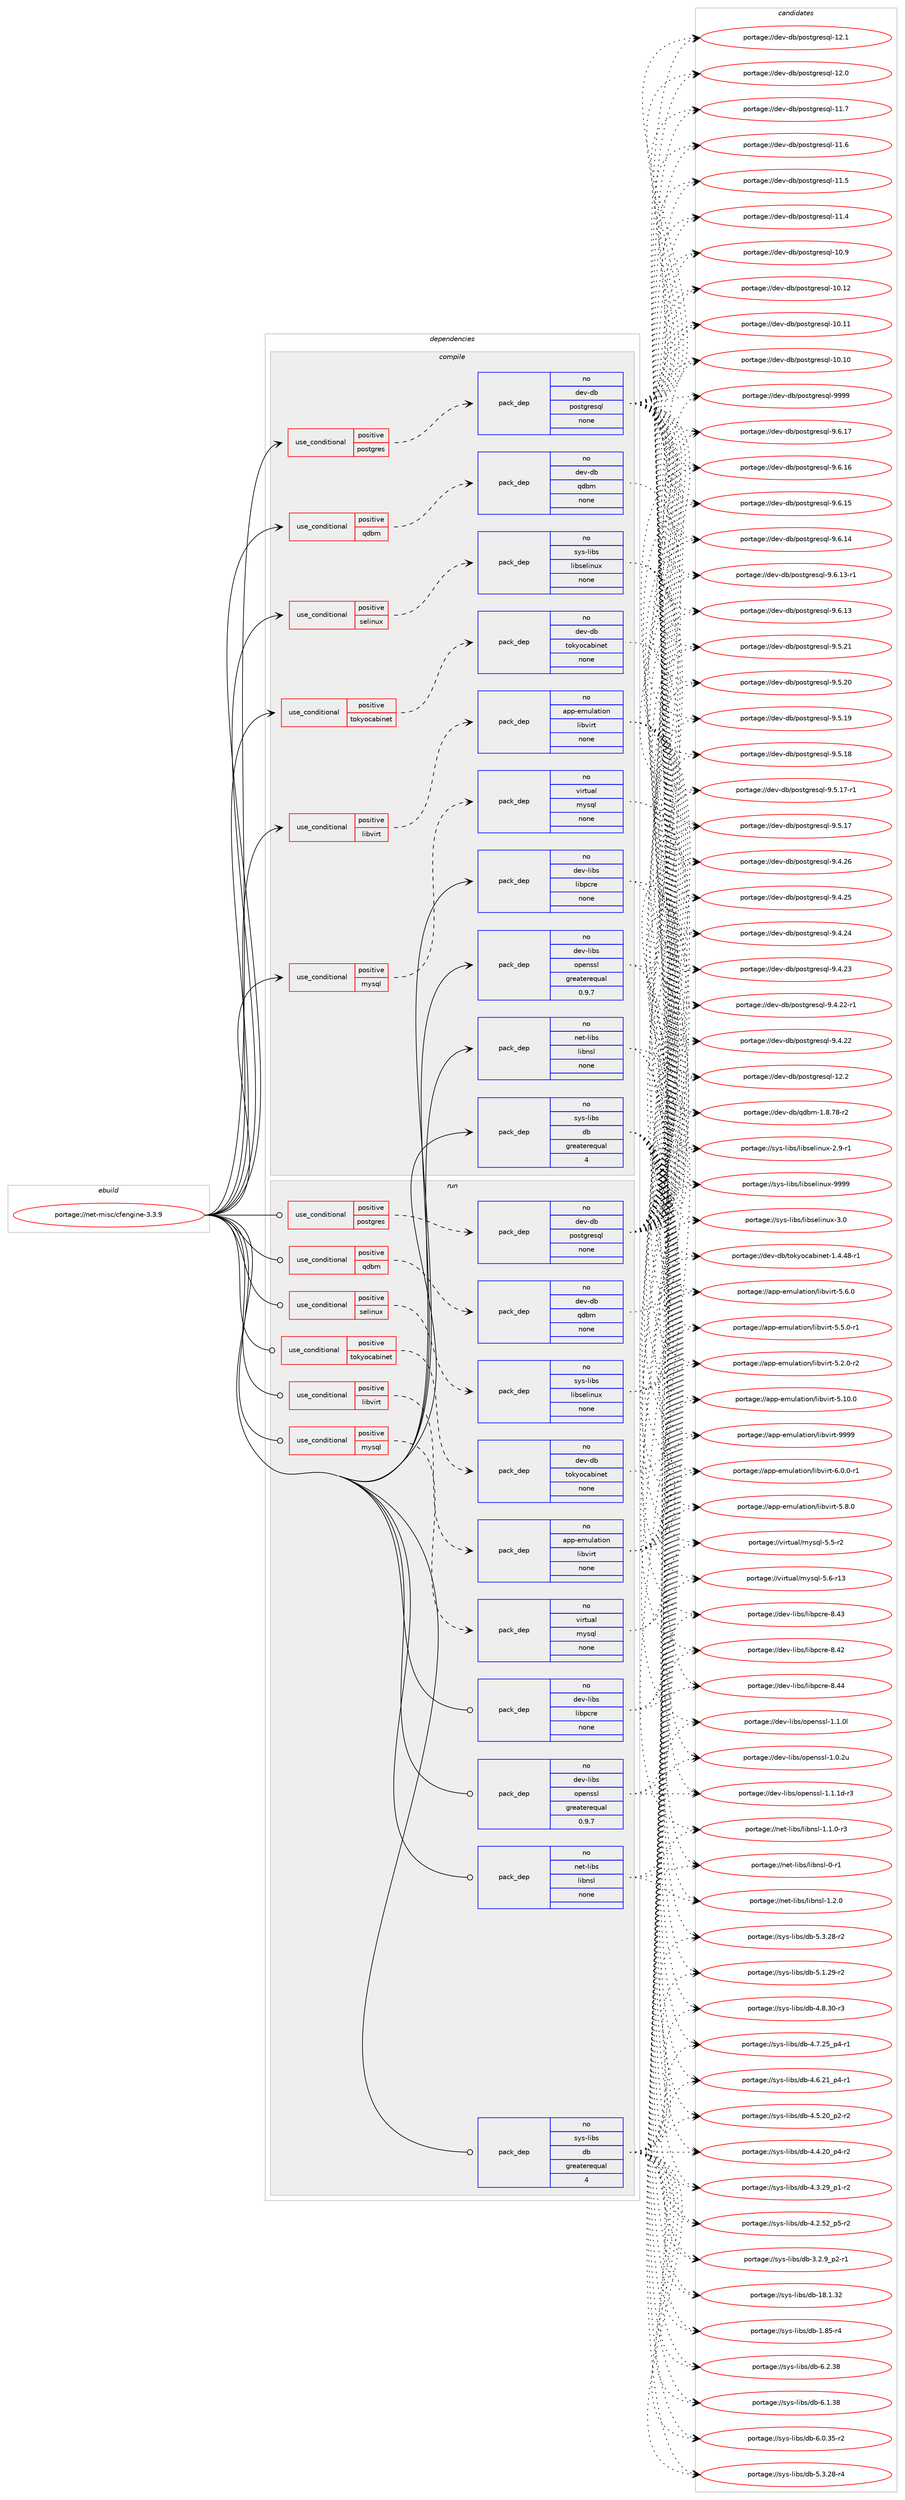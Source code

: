 digraph prolog {

# *************
# Graph options
# *************

newrank=true;
concentrate=true;
compound=true;
graph [rankdir=LR,fontname=Helvetica,fontsize=10,ranksep=1.5];#, ranksep=2.5, nodesep=0.2];
edge  [arrowhead=vee];
node  [fontname=Helvetica,fontsize=10];

# **********
# The ebuild
# **********

subgraph cluster_leftcol {
color=gray;
rank=same;
label=<<i>ebuild</i>>;
id [label="portage://net-misc/cfengine-3.3.9", color=red, width=4, href="../net-misc/cfengine-3.3.9.svg"];
}

# ****************
# The dependencies
# ****************

subgraph cluster_midcol {
color=gray;
label=<<i>dependencies</i>>;
subgraph cluster_compile {
fillcolor="#eeeeee";
style=filled;
label=<<i>compile</i>>;
subgraph cond15444 {
dependency75456 [label=<<TABLE BORDER="0" CELLBORDER="1" CELLSPACING="0" CELLPADDING="4"><TR><TD ROWSPAN="3" CELLPADDING="10">use_conditional</TD></TR><TR><TD>positive</TD></TR><TR><TD>libvirt</TD></TR></TABLE>>, shape=none, color=red];
subgraph pack58568 {
dependency75457 [label=<<TABLE BORDER="0" CELLBORDER="1" CELLSPACING="0" CELLPADDING="4" WIDTH="220"><TR><TD ROWSPAN="6" CELLPADDING="30">pack_dep</TD></TR><TR><TD WIDTH="110">no</TD></TR><TR><TD>app-emulation</TD></TR><TR><TD>libvirt</TD></TR><TR><TD>none</TD></TR><TR><TD></TD></TR></TABLE>>, shape=none, color=blue];
}
dependency75456:e -> dependency75457:w [weight=20,style="dashed",arrowhead="vee"];
}
id:e -> dependency75456:w [weight=20,style="solid",arrowhead="vee"];
subgraph cond15445 {
dependency75458 [label=<<TABLE BORDER="0" CELLBORDER="1" CELLSPACING="0" CELLPADDING="4"><TR><TD ROWSPAN="3" CELLPADDING="10">use_conditional</TD></TR><TR><TD>positive</TD></TR><TR><TD>mysql</TD></TR></TABLE>>, shape=none, color=red];
subgraph pack58569 {
dependency75459 [label=<<TABLE BORDER="0" CELLBORDER="1" CELLSPACING="0" CELLPADDING="4" WIDTH="220"><TR><TD ROWSPAN="6" CELLPADDING="30">pack_dep</TD></TR><TR><TD WIDTH="110">no</TD></TR><TR><TD>virtual</TD></TR><TR><TD>mysql</TD></TR><TR><TD>none</TD></TR><TR><TD></TD></TR></TABLE>>, shape=none, color=blue];
}
dependency75458:e -> dependency75459:w [weight=20,style="dashed",arrowhead="vee"];
}
id:e -> dependency75458:w [weight=20,style="solid",arrowhead="vee"];
subgraph cond15446 {
dependency75460 [label=<<TABLE BORDER="0" CELLBORDER="1" CELLSPACING="0" CELLPADDING="4"><TR><TD ROWSPAN="3" CELLPADDING="10">use_conditional</TD></TR><TR><TD>positive</TD></TR><TR><TD>postgres</TD></TR></TABLE>>, shape=none, color=red];
subgraph pack58570 {
dependency75461 [label=<<TABLE BORDER="0" CELLBORDER="1" CELLSPACING="0" CELLPADDING="4" WIDTH="220"><TR><TD ROWSPAN="6" CELLPADDING="30">pack_dep</TD></TR><TR><TD WIDTH="110">no</TD></TR><TR><TD>dev-db</TD></TR><TR><TD>postgresql</TD></TR><TR><TD>none</TD></TR><TR><TD></TD></TR></TABLE>>, shape=none, color=blue];
}
dependency75460:e -> dependency75461:w [weight=20,style="dashed",arrowhead="vee"];
}
id:e -> dependency75460:w [weight=20,style="solid",arrowhead="vee"];
subgraph cond15447 {
dependency75462 [label=<<TABLE BORDER="0" CELLBORDER="1" CELLSPACING="0" CELLPADDING="4"><TR><TD ROWSPAN="3" CELLPADDING="10">use_conditional</TD></TR><TR><TD>positive</TD></TR><TR><TD>qdbm</TD></TR></TABLE>>, shape=none, color=red];
subgraph pack58571 {
dependency75463 [label=<<TABLE BORDER="0" CELLBORDER="1" CELLSPACING="0" CELLPADDING="4" WIDTH="220"><TR><TD ROWSPAN="6" CELLPADDING="30">pack_dep</TD></TR><TR><TD WIDTH="110">no</TD></TR><TR><TD>dev-db</TD></TR><TR><TD>qdbm</TD></TR><TR><TD>none</TD></TR><TR><TD></TD></TR></TABLE>>, shape=none, color=blue];
}
dependency75462:e -> dependency75463:w [weight=20,style="dashed",arrowhead="vee"];
}
id:e -> dependency75462:w [weight=20,style="solid",arrowhead="vee"];
subgraph cond15448 {
dependency75464 [label=<<TABLE BORDER="0" CELLBORDER="1" CELLSPACING="0" CELLPADDING="4"><TR><TD ROWSPAN="3" CELLPADDING="10">use_conditional</TD></TR><TR><TD>positive</TD></TR><TR><TD>selinux</TD></TR></TABLE>>, shape=none, color=red];
subgraph pack58572 {
dependency75465 [label=<<TABLE BORDER="0" CELLBORDER="1" CELLSPACING="0" CELLPADDING="4" WIDTH="220"><TR><TD ROWSPAN="6" CELLPADDING="30">pack_dep</TD></TR><TR><TD WIDTH="110">no</TD></TR><TR><TD>sys-libs</TD></TR><TR><TD>libselinux</TD></TR><TR><TD>none</TD></TR><TR><TD></TD></TR></TABLE>>, shape=none, color=blue];
}
dependency75464:e -> dependency75465:w [weight=20,style="dashed",arrowhead="vee"];
}
id:e -> dependency75464:w [weight=20,style="solid",arrowhead="vee"];
subgraph cond15449 {
dependency75466 [label=<<TABLE BORDER="0" CELLBORDER="1" CELLSPACING="0" CELLPADDING="4"><TR><TD ROWSPAN="3" CELLPADDING="10">use_conditional</TD></TR><TR><TD>positive</TD></TR><TR><TD>tokyocabinet</TD></TR></TABLE>>, shape=none, color=red];
subgraph pack58573 {
dependency75467 [label=<<TABLE BORDER="0" CELLBORDER="1" CELLSPACING="0" CELLPADDING="4" WIDTH="220"><TR><TD ROWSPAN="6" CELLPADDING="30">pack_dep</TD></TR><TR><TD WIDTH="110">no</TD></TR><TR><TD>dev-db</TD></TR><TR><TD>tokyocabinet</TD></TR><TR><TD>none</TD></TR><TR><TD></TD></TR></TABLE>>, shape=none, color=blue];
}
dependency75466:e -> dependency75467:w [weight=20,style="dashed",arrowhead="vee"];
}
id:e -> dependency75466:w [weight=20,style="solid",arrowhead="vee"];
subgraph pack58574 {
dependency75468 [label=<<TABLE BORDER="0" CELLBORDER="1" CELLSPACING="0" CELLPADDING="4" WIDTH="220"><TR><TD ROWSPAN="6" CELLPADDING="30">pack_dep</TD></TR><TR><TD WIDTH="110">no</TD></TR><TR><TD>dev-libs</TD></TR><TR><TD>libpcre</TD></TR><TR><TD>none</TD></TR><TR><TD></TD></TR></TABLE>>, shape=none, color=blue];
}
id:e -> dependency75468:w [weight=20,style="solid",arrowhead="vee"];
subgraph pack58575 {
dependency75469 [label=<<TABLE BORDER="0" CELLBORDER="1" CELLSPACING="0" CELLPADDING="4" WIDTH="220"><TR><TD ROWSPAN="6" CELLPADDING="30">pack_dep</TD></TR><TR><TD WIDTH="110">no</TD></TR><TR><TD>dev-libs</TD></TR><TR><TD>openssl</TD></TR><TR><TD>greaterequal</TD></TR><TR><TD>0.9.7</TD></TR></TABLE>>, shape=none, color=blue];
}
id:e -> dependency75469:w [weight=20,style="solid",arrowhead="vee"];
subgraph pack58576 {
dependency75470 [label=<<TABLE BORDER="0" CELLBORDER="1" CELLSPACING="0" CELLPADDING="4" WIDTH="220"><TR><TD ROWSPAN="6" CELLPADDING="30">pack_dep</TD></TR><TR><TD WIDTH="110">no</TD></TR><TR><TD>net-libs</TD></TR><TR><TD>libnsl</TD></TR><TR><TD>none</TD></TR><TR><TD></TD></TR></TABLE>>, shape=none, color=blue];
}
id:e -> dependency75470:w [weight=20,style="solid",arrowhead="vee"];
subgraph pack58577 {
dependency75471 [label=<<TABLE BORDER="0" CELLBORDER="1" CELLSPACING="0" CELLPADDING="4" WIDTH="220"><TR><TD ROWSPAN="6" CELLPADDING="30">pack_dep</TD></TR><TR><TD WIDTH="110">no</TD></TR><TR><TD>sys-libs</TD></TR><TR><TD>db</TD></TR><TR><TD>greaterequal</TD></TR><TR><TD>4</TD></TR></TABLE>>, shape=none, color=blue];
}
id:e -> dependency75471:w [weight=20,style="solid",arrowhead="vee"];
}
subgraph cluster_compileandrun {
fillcolor="#eeeeee";
style=filled;
label=<<i>compile and run</i>>;
}
subgraph cluster_run {
fillcolor="#eeeeee";
style=filled;
label=<<i>run</i>>;
subgraph cond15450 {
dependency75472 [label=<<TABLE BORDER="0" CELLBORDER="1" CELLSPACING="0" CELLPADDING="4"><TR><TD ROWSPAN="3" CELLPADDING="10">use_conditional</TD></TR><TR><TD>positive</TD></TR><TR><TD>libvirt</TD></TR></TABLE>>, shape=none, color=red];
subgraph pack58578 {
dependency75473 [label=<<TABLE BORDER="0" CELLBORDER="1" CELLSPACING="0" CELLPADDING="4" WIDTH="220"><TR><TD ROWSPAN="6" CELLPADDING="30">pack_dep</TD></TR><TR><TD WIDTH="110">no</TD></TR><TR><TD>app-emulation</TD></TR><TR><TD>libvirt</TD></TR><TR><TD>none</TD></TR><TR><TD></TD></TR></TABLE>>, shape=none, color=blue];
}
dependency75472:e -> dependency75473:w [weight=20,style="dashed",arrowhead="vee"];
}
id:e -> dependency75472:w [weight=20,style="solid",arrowhead="odot"];
subgraph cond15451 {
dependency75474 [label=<<TABLE BORDER="0" CELLBORDER="1" CELLSPACING="0" CELLPADDING="4"><TR><TD ROWSPAN="3" CELLPADDING="10">use_conditional</TD></TR><TR><TD>positive</TD></TR><TR><TD>mysql</TD></TR></TABLE>>, shape=none, color=red];
subgraph pack58579 {
dependency75475 [label=<<TABLE BORDER="0" CELLBORDER="1" CELLSPACING="0" CELLPADDING="4" WIDTH="220"><TR><TD ROWSPAN="6" CELLPADDING="30">pack_dep</TD></TR><TR><TD WIDTH="110">no</TD></TR><TR><TD>virtual</TD></TR><TR><TD>mysql</TD></TR><TR><TD>none</TD></TR><TR><TD></TD></TR></TABLE>>, shape=none, color=blue];
}
dependency75474:e -> dependency75475:w [weight=20,style="dashed",arrowhead="vee"];
}
id:e -> dependency75474:w [weight=20,style="solid",arrowhead="odot"];
subgraph cond15452 {
dependency75476 [label=<<TABLE BORDER="0" CELLBORDER="1" CELLSPACING="0" CELLPADDING="4"><TR><TD ROWSPAN="3" CELLPADDING="10">use_conditional</TD></TR><TR><TD>positive</TD></TR><TR><TD>postgres</TD></TR></TABLE>>, shape=none, color=red];
subgraph pack58580 {
dependency75477 [label=<<TABLE BORDER="0" CELLBORDER="1" CELLSPACING="0" CELLPADDING="4" WIDTH="220"><TR><TD ROWSPAN="6" CELLPADDING="30">pack_dep</TD></TR><TR><TD WIDTH="110">no</TD></TR><TR><TD>dev-db</TD></TR><TR><TD>postgresql</TD></TR><TR><TD>none</TD></TR><TR><TD></TD></TR></TABLE>>, shape=none, color=blue];
}
dependency75476:e -> dependency75477:w [weight=20,style="dashed",arrowhead="vee"];
}
id:e -> dependency75476:w [weight=20,style="solid",arrowhead="odot"];
subgraph cond15453 {
dependency75478 [label=<<TABLE BORDER="0" CELLBORDER="1" CELLSPACING="0" CELLPADDING="4"><TR><TD ROWSPAN="3" CELLPADDING="10">use_conditional</TD></TR><TR><TD>positive</TD></TR><TR><TD>qdbm</TD></TR></TABLE>>, shape=none, color=red];
subgraph pack58581 {
dependency75479 [label=<<TABLE BORDER="0" CELLBORDER="1" CELLSPACING="0" CELLPADDING="4" WIDTH="220"><TR><TD ROWSPAN="6" CELLPADDING="30">pack_dep</TD></TR><TR><TD WIDTH="110">no</TD></TR><TR><TD>dev-db</TD></TR><TR><TD>qdbm</TD></TR><TR><TD>none</TD></TR><TR><TD></TD></TR></TABLE>>, shape=none, color=blue];
}
dependency75478:e -> dependency75479:w [weight=20,style="dashed",arrowhead="vee"];
}
id:e -> dependency75478:w [weight=20,style="solid",arrowhead="odot"];
subgraph cond15454 {
dependency75480 [label=<<TABLE BORDER="0" CELLBORDER="1" CELLSPACING="0" CELLPADDING="4"><TR><TD ROWSPAN="3" CELLPADDING="10">use_conditional</TD></TR><TR><TD>positive</TD></TR><TR><TD>selinux</TD></TR></TABLE>>, shape=none, color=red];
subgraph pack58582 {
dependency75481 [label=<<TABLE BORDER="0" CELLBORDER="1" CELLSPACING="0" CELLPADDING="4" WIDTH="220"><TR><TD ROWSPAN="6" CELLPADDING="30">pack_dep</TD></TR><TR><TD WIDTH="110">no</TD></TR><TR><TD>sys-libs</TD></TR><TR><TD>libselinux</TD></TR><TR><TD>none</TD></TR><TR><TD></TD></TR></TABLE>>, shape=none, color=blue];
}
dependency75480:e -> dependency75481:w [weight=20,style="dashed",arrowhead="vee"];
}
id:e -> dependency75480:w [weight=20,style="solid",arrowhead="odot"];
subgraph cond15455 {
dependency75482 [label=<<TABLE BORDER="0" CELLBORDER="1" CELLSPACING="0" CELLPADDING="4"><TR><TD ROWSPAN="3" CELLPADDING="10">use_conditional</TD></TR><TR><TD>positive</TD></TR><TR><TD>tokyocabinet</TD></TR></TABLE>>, shape=none, color=red];
subgraph pack58583 {
dependency75483 [label=<<TABLE BORDER="0" CELLBORDER="1" CELLSPACING="0" CELLPADDING="4" WIDTH="220"><TR><TD ROWSPAN="6" CELLPADDING="30">pack_dep</TD></TR><TR><TD WIDTH="110">no</TD></TR><TR><TD>dev-db</TD></TR><TR><TD>tokyocabinet</TD></TR><TR><TD>none</TD></TR><TR><TD></TD></TR></TABLE>>, shape=none, color=blue];
}
dependency75482:e -> dependency75483:w [weight=20,style="dashed",arrowhead="vee"];
}
id:e -> dependency75482:w [weight=20,style="solid",arrowhead="odot"];
subgraph pack58584 {
dependency75484 [label=<<TABLE BORDER="0" CELLBORDER="1" CELLSPACING="0" CELLPADDING="4" WIDTH="220"><TR><TD ROWSPAN="6" CELLPADDING="30">pack_dep</TD></TR><TR><TD WIDTH="110">no</TD></TR><TR><TD>dev-libs</TD></TR><TR><TD>libpcre</TD></TR><TR><TD>none</TD></TR><TR><TD></TD></TR></TABLE>>, shape=none, color=blue];
}
id:e -> dependency75484:w [weight=20,style="solid",arrowhead="odot"];
subgraph pack58585 {
dependency75485 [label=<<TABLE BORDER="0" CELLBORDER="1" CELLSPACING="0" CELLPADDING="4" WIDTH="220"><TR><TD ROWSPAN="6" CELLPADDING="30">pack_dep</TD></TR><TR><TD WIDTH="110">no</TD></TR><TR><TD>dev-libs</TD></TR><TR><TD>openssl</TD></TR><TR><TD>greaterequal</TD></TR><TR><TD>0.9.7</TD></TR></TABLE>>, shape=none, color=blue];
}
id:e -> dependency75485:w [weight=20,style="solid",arrowhead="odot"];
subgraph pack58586 {
dependency75486 [label=<<TABLE BORDER="0" CELLBORDER="1" CELLSPACING="0" CELLPADDING="4" WIDTH="220"><TR><TD ROWSPAN="6" CELLPADDING="30">pack_dep</TD></TR><TR><TD WIDTH="110">no</TD></TR><TR><TD>net-libs</TD></TR><TR><TD>libnsl</TD></TR><TR><TD>none</TD></TR><TR><TD></TD></TR></TABLE>>, shape=none, color=blue];
}
id:e -> dependency75486:w [weight=20,style="solid",arrowhead="odot"];
subgraph pack58587 {
dependency75487 [label=<<TABLE BORDER="0" CELLBORDER="1" CELLSPACING="0" CELLPADDING="4" WIDTH="220"><TR><TD ROWSPAN="6" CELLPADDING="30">pack_dep</TD></TR><TR><TD WIDTH="110">no</TD></TR><TR><TD>sys-libs</TD></TR><TR><TD>db</TD></TR><TR><TD>greaterequal</TD></TR><TR><TD>4</TD></TR></TABLE>>, shape=none, color=blue];
}
id:e -> dependency75487:w [weight=20,style="solid",arrowhead="odot"];
}
}

# **************
# The candidates
# **************

subgraph cluster_choices {
rank=same;
color=gray;
label=<<i>candidates</i>>;

subgraph choice58568 {
color=black;
nodesep=1;
choice97112112451011091171089711610511111047108105981181051141164557575757 [label="portage://app-emulation/libvirt-9999", color=red, width=4,href="../app-emulation/libvirt-9999.svg"];
choice97112112451011091171089711610511111047108105981181051141164554464846484511449 [label="portage://app-emulation/libvirt-6.0.0-r1", color=red, width=4,href="../app-emulation/libvirt-6.0.0-r1.svg"];
choice9711211245101109117108971161051111104710810598118105114116455346564648 [label="portage://app-emulation/libvirt-5.8.0", color=red, width=4,href="../app-emulation/libvirt-5.8.0.svg"];
choice9711211245101109117108971161051111104710810598118105114116455346544648 [label="portage://app-emulation/libvirt-5.6.0", color=red, width=4,href="../app-emulation/libvirt-5.6.0.svg"];
choice97112112451011091171089711610511111047108105981181051141164553465346484511449 [label="portage://app-emulation/libvirt-5.5.0-r1", color=red, width=4,href="../app-emulation/libvirt-5.5.0-r1.svg"];
choice97112112451011091171089711610511111047108105981181051141164553465046484511450 [label="portage://app-emulation/libvirt-5.2.0-r2", color=red, width=4,href="../app-emulation/libvirt-5.2.0-r2.svg"];
choice971121124510110911710897116105111110471081059811810511411645534649484648 [label="portage://app-emulation/libvirt-5.10.0", color=red, width=4,href="../app-emulation/libvirt-5.10.0.svg"];
dependency75457:e -> choice97112112451011091171089711610511111047108105981181051141164557575757:w [style=dotted,weight="100"];
dependency75457:e -> choice97112112451011091171089711610511111047108105981181051141164554464846484511449:w [style=dotted,weight="100"];
dependency75457:e -> choice9711211245101109117108971161051111104710810598118105114116455346564648:w [style=dotted,weight="100"];
dependency75457:e -> choice9711211245101109117108971161051111104710810598118105114116455346544648:w [style=dotted,weight="100"];
dependency75457:e -> choice97112112451011091171089711610511111047108105981181051141164553465346484511449:w [style=dotted,weight="100"];
dependency75457:e -> choice97112112451011091171089711610511111047108105981181051141164553465046484511450:w [style=dotted,weight="100"];
dependency75457:e -> choice971121124510110911710897116105111110471081059811810511411645534649484648:w [style=dotted,weight="100"];
}
subgraph choice58569 {
color=black;
nodesep=1;
choice118105114116117971084710912111511310845534654451144951 [label="portage://virtual/mysql-5.6-r13", color=red, width=4,href="../virtual/mysql-5.6-r13.svg"];
choice1181051141161179710847109121115113108455346534511450 [label="portage://virtual/mysql-5.5-r2", color=red, width=4,href="../virtual/mysql-5.5-r2.svg"];
dependency75459:e -> choice118105114116117971084710912111511310845534654451144951:w [style=dotted,weight="100"];
dependency75459:e -> choice1181051141161179710847109121115113108455346534511450:w [style=dotted,weight="100"];
}
subgraph choice58570 {
color=black;
nodesep=1;
choice1001011184510098471121111151161031141011151131084557575757 [label="portage://dev-db/postgresql-9999", color=red, width=4,href="../dev-db/postgresql-9999.svg"];
choice10010111845100984711211111511610311410111511310845574654464955 [label="portage://dev-db/postgresql-9.6.17", color=red, width=4,href="../dev-db/postgresql-9.6.17.svg"];
choice10010111845100984711211111511610311410111511310845574654464954 [label="portage://dev-db/postgresql-9.6.16", color=red, width=4,href="../dev-db/postgresql-9.6.16.svg"];
choice10010111845100984711211111511610311410111511310845574654464953 [label="portage://dev-db/postgresql-9.6.15", color=red, width=4,href="../dev-db/postgresql-9.6.15.svg"];
choice10010111845100984711211111511610311410111511310845574654464952 [label="portage://dev-db/postgresql-9.6.14", color=red, width=4,href="../dev-db/postgresql-9.6.14.svg"];
choice100101118451009847112111115116103114101115113108455746544649514511449 [label="portage://dev-db/postgresql-9.6.13-r1", color=red, width=4,href="../dev-db/postgresql-9.6.13-r1.svg"];
choice10010111845100984711211111511610311410111511310845574654464951 [label="portage://dev-db/postgresql-9.6.13", color=red, width=4,href="../dev-db/postgresql-9.6.13.svg"];
choice10010111845100984711211111511610311410111511310845574653465049 [label="portage://dev-db/postgresql-9.5.21", color=red, width=4,href="../dev-db/postgresql-9.5.21.svg"];
choice10010111845100984711211111511610311410111511310845574653465048 [label="portage://dev-db/postgresql-9.5.20", color=red, width=4,href="../dev-db/postgresql-9.5.20.svg"];
choice10010111845100984711211111511610311410111511310845574653464957 [label="portage://dev-db/postgresql-9.5.19", color=red, width=4,href="../dev-db/postgresql-9.5.19.svg"];
choice10010111845100984711211111511610311410111511310845574653464956 [label="portage://dev-db/postgresql-9.5.18", color=red, width=4,href="../dev-db/postgresql-9.5.18.svg"];
choice100101118451009847112111115116103114101115113108455746534649554511449 [label="portage://dev-db/postgresql-9.5.17-r1", color=red, width=4,href="../dev-db/postgresql-9.5.17-r1.svg"];
choice10010111845100984711211111511610311410111511310845574653464955 [label="portage://dev-db/postgresql-9.5.17", color=red, width=4,href="../dev-db/postgresql-9.5.17.svg"];
choice10010111845100984711211111511610311410111511310845574652465054 [label="portage://dev-db/postgresql-9.4.26", color=red, width=4,href="../dev-db/postgresql-9.4.26.svg"];
choice10010111845100984711211111511610311410111511310845574652465053 [label="portage://dev-db/postgresql-9.4.25", color=red, width=4,href="../dev-db/postgresql-9.4.25.svg"];
choice10010111845100984711211111511610311410111511310845574652465052 [label="portage://dev-db/postgresql-9.4.24", color=red, width=4,href="../dev-db/postgresql-9.4.24.svg"];
choice10010111845100984711211111511610311410111511310845574652465051 [label="portage://dev-db/postgresql-9.4.23", color=red, width=4,href="../dev-db/postgresql-9.4.23.svg"];
choice100101118451009847112111115116103114101115113108455746524650504511449 [label="portage://dev-db/postgresql-9.4.22-r1", color=red, width=4,href="../dev-db/postgresql-9.4.22-r1.svg"];
choice10010111845100984711211111511610311410111511310845574652465050 [label="portage://dev-db/postgresql-9.4.22", color=red, width=4,href="../dev-db/postgresql-9.4.22.svg"];
choice1001011184510098471121111151161031141011151131084549504650 [label="portage://dev-db/postgresql-12.2", color=red, width=4,href="../dev-db/postgresql-12.2.svg"];
choice1001011184510098471121111151161031141011151131084549504649 [label="portage://dev-db/postgresql-12.1", color=red, width=4,href="../dev-db/postgresql-12.1.svg"];
choice1001011184510098471121111151161031141011151131084549504648 [label="portage://dev-db/postgresql-12.0", color=red, width=4,href="../dev-db/postgresql-12.0.svg"];
choice1001011184510098471121111151161031141011151131084549494655 [label="portage://dev-db/postgresql-11.7", color=red, width=4,href="../dev-db/postgresql-11.7.svg"];
choice1001011184510098471121111151161031141011151131084549494654 [label="portage://dev-db/postgresql-11.6", color=red, width=4,href="../dev-db/postgresql-11.6.svg"];
choice1001011184510098471121111151161031141011151131084549494653 [label="portage://dev-db/postgresql-11.5", color=red, width=4,href="../dev-db/postgresql-11.5.svg"];
choice1001011184510098471121111151161031141011151131084549494652 [label="portage://dev-db/postgresql-11.4", color=red, width=4,href="../dev-db/postgresql-11.4.svg"];
choice1001011184510098471121111151161031141011151131084549484657 [label="portage://dev-db/postgresql-10.9", color=red, width=4,href="../dev-db/postgresql-10.9.svg"];
choice100101118451009847112111115116103114101115113108454948464950 [label="portage://dev-db/postgresql-10.12", color=red, width=4,href="../dev-db/postgresql-10.12.svg"];
choice100101118451009847112111115116103114101115113108454948464949 [label="portage://dev-db/postgresql-10.11", color=red, width=4,href="../dev-db/postgresql-10.11.svg"];
choice100101118451009847112111115116103114101115113108454948464948 [label="portage://dev-db/postgresql-10.10", color=red, width=4,href="../dev-db/postgresql-10.10.svg"];
dependency75461:e -> choice1001011184510098471121111151161031141011151131084557575757:w [style=dotted,weight="100"];
dependency75461:e -> choice10010111845100984711211111511610311410111511310845574654464955:w [style=dotted,weight="100"];
dependency75461:e -> choice10010111845100984711211111511610311410111511310845574654464954:w [style=dotted,weight="100"];
dependency75461:e -> choice10010111845100984711211111511610311410111511310845574654464953:w [style=dotted,weight="100"];
dependency75461:e -> choice10010111845100984711211111511610311410111511310845574654464952:w [style=dotted,weight="100"];
dependency75461:e -> choice100101118451009847112111115116103114101115113108455746544649514511449:w [style=dotted,weight="100"];
dependency75461:e -> choice10010111845100984711211111511610311410111511310845574654464951:w [style=dotted,weight="100"];
dependency75461:e -> choice10010111845100984711211111511610311410111511310845574653465049:w [style=dotted,weight="100"];
dependency75461:e -> choice10010111845100984711211111511610311410111511310845574653465048:w [style=dotted,weight="100"];
dependency75461:e -> choice10010111845100984711211111511610311410111511310845574653464957:w [style=dotted,weight="100"];
dependency75461:e -> choice10010111845100984711211111511610311410111511310845574653464956:w [style=dotted,weight="100"];
dependency75461:e -> choice100101118451009847112111115116103114101115113108455746534649554511449:w [style=dotted,weight="100"];
dependency75461:e -> choice10010111845100984711211111511610311410111511310845574653464955:w [style=dotted,weight="100"];
dependency75461:e -> choice10010111845100984711211111511610311410111511310845574652465054:w [style=dotted,weight="100"];
dependency75461:e -> choice10010111845100984711211111511610311410111511310845574652465053:w [style=dotted,weight="100"];
dependency75461:e -> choice10010111845100984711211111511610311410111511310845574652465052:w [style=dotted,weight="100"];
dependency75461:e -> choice10010111845100984711211111511610311410111511310845574652465051:w [style=dotted,weight="100"];
dependency75461:e -> choice100101118451009847112111115116103114101115113108455746524650504511449:w [style=dotted,weight="100"];
dependency75461:e -> choice10010111845100984711211111511610311410111511310845574652465050:w [style=dotted,weight="100"];
dependency75461:e -> choice1001011184510098471121111151161031141011151131084549504650:w [style=dotted,weight="100"];
dependency75461:e -> choice1001011184510098471121111151161031141011151131084549504649:w [style=dotted,weight="100"];
dependency75461:e -> choice1001011184510098471121111151161031141011151131084549504648:w [style=dotted,weight="100"];
dependency75461:e -> choice1001011184510098471121111151161031141011151131084549494655:w [style=dotted,weight="100"];
dependency75461:e -> choice1001011184510098471121111151161031141011151131084549494654:w [style=dotted,weight="100"];
dependency75461:e -> choice1001011184510098471121111151161031141011151131084549494653:w [style=dotted,weight="100"];
dependency75461:e -> choice1001011184510098471121111151161031141011151131084549494652:w [style=dotted,weight="100"];
dependency75461:e -> choice1001011184510098471121111151161031141011151131084549484657:w [style=dotted,weight="100"];
dependency75461:e -> choice100101118451009847112111115116103114101115113108454948464950:w [style=dotted,weight="100"];
dependency75461:e -> choice100101118451009847112111115116103114101115113108454948464949:w [style=dotted,weight="100"];
dependency75461:e -> choice100101118451009847112111115116103114101115113108454948464948:w [style=dotted,weight="100"];
}
subgraph choice58571 {
color=black;
nodesep=1;
choice10010111845100984711310098109454946564655564511450 [label="portage://dev-db/qdbm-1.8.78-r2", color=red, width=4,href="../dev-db/qdbm-1.8.78-r2.svg"];
dependency75463:e -> choice10010111845100984711310098109454946564655564511450:w [style=dotted,weight="100"];
}
subgraph choice58572 {
color=black;
nodesep=1;
choice115121115451081059811547108105981151011081051101171204557575757 [label="portage://sys-libs/libselinux-9999", color=red, width=4,href="../sys-libs/libselinux-9999.svg"];
choice1151211154510810598115471081059811510110810511011712045514648 [label="portage://sys-libs/libselinux-3.0", color=red, width=4,href="../sys-libs/libselinux-3.0.svg"];
choice11512111545108105981154710810598115101108105110117120455046574511449 [label="portage://sys-libs/libselinux-2.9-r1", color=red, width=4,href="../sys-libs/libselinux-2.9-r1.svg"];
dependency75465:e -> choice115121115451081059811547108105981151011081051101171204557575757:w [style=dotted,weight="100"];
dependency75465:e -> choice1151211154510810598115471081059811510110810511011712045514648:w [style=dotted,weight="100"];
dependency75465:e -> choice11512111545108105981154710810598115101108105110117120455046574511449:w [style=dotted,weight="100"];
}
subgraph choice58573 {
color=black;
nodesep=1;
choice100101118451009847116111107121111999798105110101116454946524652564511449 [label="portage://dev-db/tokyocabinet-1.4.48-r1", color=red, width=4,href="../dev-db/tokyocabinet-1.4.48-r1.svg"];
dependency75467:e -> choice100101118451009847116111107121111999798105110101116454946524652564511449:w [style=dotted,weight="100"];
}
subgraph choice58574 {
color=black;
nodesep=1;
choice10010111845108105981154710810598112991141014556465252 [label="portage://dev-libs/libpcre-8.44", color=red, width=4,href="../dev-libs/libpcre-8.44.svg"];
choice10010111845108105981154710810598112991141014556465251 [label="portage://dev-libs/libpcre-8.43", color=red, width=4,href="../dev-libs/libpcre-8.43.svg"];
choice10010111845108105981154710810598112991141014556465250 [label="portage://dev-libs/libpcre-8.42", color=red, width=4,href="../dev-libs/libpcre-8.42.svg"];
dependency75468:e -> choice10010111845108105981154710810598112991141014556465252:w [style=dotted,weight="100"];
dependency75468:e -> choice10010111845108105981154710810598112991141014556465251:w [style=dotted,weight="100"];
dependency75468:e -> choice10010111845108105981154710810598112991141014556465250:w [style=dotted,weight="100"];
}
subgraph choice58575 {
color=black;
nodesep=1;
choice1001011184510810598115471111121011101151151084549464946491004511451 [label="portage://dev-libs/openssl-1.1.1d-r3", color=red, width=4,href="../dev-libs/openssl-1.1.1d-r3.svg"];
choice100101118451081059811547111112101110115115108454946494648108 [label="portage://dev-libs/openssl-1.1.0l", color=red, width=4,href="../dev-libs/openssl-1.1.0l.svg"];
choice100101118451081059811547111112101110115115108454946484650117 [label="portage://dev-libs/openssl-1.0.2u", color=red, width=4,href="../dev-libs/openssl-1.0.2u.svg"];
dependency75469:e -> choice1001011184510810598115471111121011101151151084549464946491004511451:w [style=dotted,weight="100"];
dependency75469:e -> choice100101118451081059811547111112101110115115108454946494648108:w [style=dotted,weight="100"];
dependency75469:e -> choice100101118451081059811547111112101110115115108454946484650117:w [style=dotted,weight="100"];
}
subgraph choice58576 {
color=black;
nodesep=1;
choice11010111645108105981154710810598110115108454946504648 [label="portage://net-libs/libnsl-1.2.0", color=red, width=4,href="../net-libs/libnsl-1.2.0.svg"];
choice110101116451081059811547108105981101151084549464946484511451 [label="portage://net-libs/libnsl-1.1.0-r3", color=red, width=4,href="../net-libs/libnsl-1.1.0-r3.svg"];
choice1101011164510810598115471081059811011510845484511449 [label="portage://net-libs/libnsl-0-r1", color=red, width=4,href="../net-libs/libnsl-0-r1.svg"];
dependency75470:e -> choice11010111645108105981154710810598110115108454946504648:w [style=dotted,weight="100"];
dependency75470:e -> choice110101116451081059811547108105981101151084549464946484511451:w [style=dotted,weight="100"];
dependency75470:e -> choice1101011164510810598115471081059811011510845484511449:w [style=dotted,weight="100"];
}
subgraph choice58577 {
color=black;
nodesep=1;
choice1151211154510810598115471009845544650465156 [label="portage://sys-libs/db-6.2.38", color=red, width=4,href="../sys-libs/db-6.2.38.svg"];
choice1151211154510810598115471009845544649465156 [label="portage://sys-libs/db-6.1.38", color=red, width=4,href="../sys-libs/db-6.1.38.svg"];
choice11512111545108105981154710098455446484651534511450 [label="portage://sys-libs/db-6.0.35-r2", color=red, width=4,href="../sys-libs/db-6.0.35-r2.svg"];
choice11512111545108105981154710098455346514650564511452 [label="portage://sys-libs/db-5.3.28-r4", color=red, width=4,href="../sys-libs/db-5.3.28-r4.svg"];
choice11512111545108105981154710098455346514650564511450 [label="portage://sys-libs/db-5.3.28-r2", color=red, width=4,href="../sys-libs/db-5.3.28-r2.svg"];
choice11512111545108105981154710098455346494650574511450 [label="portage://sys-libs/db-5.1.29-r2", color=red, width=4,href="../sys-libs/db-5.1.29-r2.svg"];
choice11512111545108105981154710098455246564651484511451 [label="portage://sys-libs/db-4.8.30-r3", color=red, width=4,href="../sys-libs/db-4.8.30-r3.svg"];
choice115121115451081059811547100984552465546505395112524511449 [label="portage://sys-libs/db-4.7.25_p4-r1", color=red, width=4,href="../sys-libs/db-4.7.25_p4-r1.svg"];
choice115121115451081059811547100984552465446504995112524511449 [label="portage://sys-libs/db-4.6.21_p4-r1", color=red, width=4,href="../sys-libs/db-4.6.21_p4-r1.svg"];
choice115121115451081059811547100984552465346504895112504511450 [label="portage://sys-libs/db-4.5.20_p2-r2", color=red, width=4,href="../sys-libs/db-4.5.20_p2-r2.svg"];
choice115121115451081059811547100984552465246504895112524511450 [label="portage://sys-libs/db-4.4.20_p4-r2", color=red, width=4,href="../sys-libs/db-4.4.20_p4-r2.svg"];
choice115121115451081059811547100984552465146505795112494511450 [label="portage://sys-libs/db-4.3.29_p1-r2", color=red, width=4,href="../sys-libs/db-4.3.29_p1-r2.svg"];
choice115121115451081059811547100984552465046535095112534511450 [label="portage://sys-libs/db-4.2.52_p5-r2", color=red, width=4,href="../sys-libs/db-4.2.52_p5-r2.svg"];
choice1151211154510810598115471009845514650465795112504511449 [label="portage://sys-libs/db-3.2.9_p2-r1", color=red, width=4,href="../sys-libs/db-3.2.9_p2-r1.svg"];
choice115121115451081059811547100984549564649465150 [label="portage://sys-libs/db-18.1.32", color=red, width=4,href="../sys-libs/db-18.1.32.svg"];
choice1151211154510810598115471009845494656534511452 [label="portage://sys-libs/db-1.85-r4", color=red, width=4,href="../sys-libs/db-1.85-r4.svg"];
dependency75471:e -> choice1151211154510810598115471009845544650465156:w [style=dotted,weight="100"];
dependency75471:e -> choice1151211154510810598115471009845544649465156:w [style=dotted,weight="100"];
dependency75471:e -> choice11512111545108105981154710098455446484651534511450:w [style=dotted,weight="100"];
dependency75471:e -> choice11512111545108105981154710098455346514650564511452:w [style=dotted,weight="100"];
dependency75471:e -> choice11512111545108105981154710098455346514650564511450:w [style=dotted,weight="100"];
dependency75471:e -> choice11512111545108105981154710098455346494650574511450:w [style=dotted,weight="100"];
dependency75471:e -> choice11512111545108105981154710098455246564651484511451:w [style=dotted,weight="100"];
dependency75471:e -> choice115121115451081059811547100984552465546505395112524511449:w [style=dotted,weight="100"];
dependency75471:e -> choice115121115451081059811547100984552465446504995112524511449:w [style=dotted,weight="100"];
dependency75471:e -> choice115121115451081059811547100984552465346504895112504511450:w [style=dotted,weight="100"];
dependency75471:e -> choice115121115451081059811547100984552465246504895112524511450:w [style=dotted,weight="100"];
dependency75471:e -> choice115121115451081059811547100984552465146505795112494511450:w [style=dotted,weight="100"];
dependency75471:e -> choice115121115451081059811547100984552465046535095112534511450:w [style=dotted,weight="100"];
dependency75471:e -> choice1151211154510810598115471009845514650465795112504511449:w [style=dotted,weight="100"];
dependency75471:e -> choice115121115451081059811547100984549564649465150:w [style=dotted,weight="100"];
dependency75471:e -> choice1151211154510810598115471009845494656534511452:w [style=dotted,weight="100"];
}
subgraph choice58578 {
color=black;
nodesep=1;
choice97112112451011091171089711610511111047108105981181051141164557575757 [label="portage://app-emulation/libvirt-9999", color=red, width=4,href="../app-emulation/libvirt-9999.svg"];
choice97112112451011091171089711610511111047108105981181051141164554464846484511449 [label="portage://app-emulation/libvirt-6.0.0-r1", color=red, width=4,href="../app-emulation/libvirt-6.0.0-r1.svg"];
choice9711211245101109117108971161051111104710810598118105114116455346564648 [label="portage://app-emulation/libvirt-5.8.0", color=red, width=4,href="../app-emulation/libvirt-5.8.0.svg"];
choice9711211245101109117108971161051111104710810598118105114116455346544648 [label="portage://app-emulation/libvirt-5.6.0", color=red, width=4,href="../app-emulation/libvirt-5.6.0.svg"];
choice97112112451011091171089711610511111047108105981181051141164553465346484511449 [label="portage://app-emulation/libvirt-5.5.0-r1", color=red, width=4,href="../app-emulation/libvirt-5.5.0-r1.svg"];
choice97112112451011091171089711610511111047108105981181051141164553465046484511450 [label="portage://app-emulation/libvirt-5.2.0-r2", color=red, width=4,href="../app-emulation/libvirt-5.2.0-r2.svg"];
choice971121124510110911710897116105111110471081059811810511411645534649484648 [label="portage://app-emulation/libvirt-5.10.0", color=red, width=4,href="../app-emulation/libvirt-5.10.0.svg"];
dependency75473:e -> choice97112112451011091171089711610511111047108105981181051141164557575757:w [style=dotted,weight="100"];
dependency75473:e -> choice97112112451011091171089711610511111047108105981181051141164554464846484511449:w [style=dotted,weight="100"];
dependency75473:e -> choice9711211245101109117108971161051111104710810598118105114116455346564648:w [style=dotted,weight="100"];
dependency75473:e -> choice9711211245101109117108971161051111104710810598118105114116455346544648:w [style=dotted,weight="100"];
dependency75473:e -> choice97112112451011091171089711610511111047108105981181051141164553465346484511449:w [style=dotted,weight="100"];
dependency75473:e -> choice97112112451011091171089711610511111047108105981181051141164553465046484511450:w [style=dotted,weight="100"];
dependency75473:e -> choice971121124510110911710897116105111110471081059811810511411645534649484648:w [style=dotted,weight="100"];
}
subgraph choice58579 {
color=black;
nodesep=1;
choice118105114116117971084710912111511310845534654451144951 [label="portage://virtual/mysql-5.6-r13", color=red, width=4,href="../virtual/mysql-5.6-r13.svg"];
choice1181051141161179710847109121115113108455346534511450 [label="portage://virtual/mysql-5.5-r2", color=red, width=4,href="../virtual/mysql-5.5-r2.svg"];
dependency75475:e -> choice118105114116117971084710912111511310845534654451144951:w [style=dotted,weight="100"];
dependency75475:e -> choice1181051141161179710847109121115113108455346534511450:w [style=dotted,weight="100"];
}
subgraph choice58580 {
color=black;
nodesep=1;
choice1001011184510098471121111151161031141011151131084557575757 [label="portage://dev-db/postgresql-9999", color=red, width=4,href="../dev-db/postgresql-9999.svg"];
choice10010111845100984711211111511610311410111511310845574654464955 [label="portage://dev-db/postgresql-9.6.17", color=red, width=4,href="../dev-db/postgresql-9.6.17.svg"];
choice10010111845100984711211111511610311410111511310845574654464954 [label="portage://dev-db/postgresql-9.6.16", color=red, width=4,href="../dev-db/postgresql-9.6.16.svg"];
choice10010111845100984711211111511610311410111511310845574654464953 [label="portage://dev-db/postgresql-9.6.15", color=red, width=4,href="../dev-db/postgresql-9.6.15.svg"];
choice10010111845100984711211111511610311410111511310845574654464952 [label="portage://dev-db/postgresql-9.6.14", color=red, width=4,href="../dev-db/postgresql-9.6.14.svg"];
choice100101118451009847112111115116103114101115113108455746544649514511449 [label="portage://dev-db/postgresql-9.6.13-r1", color=red, width=4,href="../dev-db/postgresql-9.6.13-r1.svg"];
choice10010111845100984711211111511610311410111511310845574654464951 [label="portage://dev-db/postgresql-9.6.13", color=red, width=4,href="../dev-db/postgresql-9.6.13.svg"];
choice10010111845100984711211111511610311410111511310845574653465049 [label="portage://dev-db/postgresql-9.5.21", color=red, width=4,href="../dev-db/postgresql-9.5.21.svg"];
choice10010111845100984711211111511610311410111511310845574653465048 [label="portage://dev-db/postgresql-9.5.20", color=red, width=4,href="../dev-db/postgresql-9.5.20.svg"];
choice10010111845100984711211111511610311410111511310845574653464957 [label="portage://dev-db/postgresql-9.5.19", color=red, width=4,href="../dev-db/postgresql-9.5.19.svg"];
choice10010111845100984711211111511610311410111511310845574653464956 [label="portage://dev-db/postgresql-9.5.18", color=red, width=4,href="../dev-db/postgresql-9.5.18.svg"];
choice100101118451009847112111115116103114101115113108455746534649554511449 [label="portage://dev-db/postgresql-9.5.17-r1", color=red, width=4,href="../dev-db/postgresql-9.5.17-r1.svg"];
choice10010111845100984711211111511610311410111511310845574653464955 [label="portage://dev-db/postgresql-9.5.17", color=red, width=4,href="../dev-db/postgresql-9.5.17.svg"];
choice10010111845100984711211111511610311410111511310845574652465054 [label="portage://dev-db/postgresql-9.4.26", color=red, width=4,href="../dev-db/postgresql-9.4.26.svg"];
choice10010111845100984711211111511610311410111511310845574652465053 [label="portage://dev-db/postgresql-9.4.25", color=red, width=4,href="../dev-db/postgresql-9.4.25.svg"];
choice10010111845100984711211111511610311410111511310845574652465052 [label="portage://dev-db/postgresql-9.4.24", color=red, width=4,href="../dev-db/postgresql-9.4.24.svg"];
choice10010111845100984711211111511610311410111511310845574652465051 [label="portage://dev-db/postgresql-9.4.23", color=red, width=4,href="../dev-db/postgresql-9.4.23.svg"];
choice100101118451009847112111115116103114101115113108455746524650504511449 [label="portage://dev-db/postgresql-9.4.22-r1", color=red, width=4,href="../dev-db/postgresql-9.4.22-r1.svg"];
choice10010111845100984711211111511610311410111511310845574652465050 [label="portage://dev-db/postgresql-9.4.22", color=red, width=4,href="../dev-db/postgresql-9.4.22.svg"];
choice1001011184510098471121111151161031141011151131084549504650 [label="portage://dev-db/postgresql-12.2", color=red, width=4,href="../dev-db/postgresql-12.2.svg"];
choice1001011184510098471121111151161031141011151131084549504649 [label="portage://dev-db/postgresql-12.1", color=red, width=4,href="../dev-db/postgresql-12.1.svg"];
choice1001011184510098471121111151161031141011151131084549504648 [label="portage://dev-db/postgresql-12.0", color=red, width=4,href="../dev-db/postgresql-12.0.svg"];
choice1001011184510098471121111151161031141011151131084549494655 [label="portage://dev-db/postgresql-11.7", color=red, width=4,href="../dev-db/postgresql-11.7.svg"];
choice1001011184510098471121111151161031141011151131084549494654 [label="portage://dev-db/postgresql-11.6", color=red, width=4,href="../dev-db/postgresql-11.6.svg"];
choice1001011184510098471121111151161031141011151131084549494653 [label="portage://dev-db/postgresql-11.5", color=red, width=4,href="../dev-db/postgresql-11.5.svg"];
choice1001011184510098471121111151161031141011151131084549494652 [label="portage://dev-db/postgresql-11.4", color=red, width=4,href="../dev-db/postgresql-11.4.svg"];
choice1001011184510098471121111151161031141011151131084549484657 [label="portage://dev-db/postgresql-10.9", color=red, width=4,href="../dev-db/postgresql-10.9.svg"];
choice100101118451009847112111115116103114101115113108454948464950 [label="portage://dev-db/postgresql-10.12", color=red, width=4,href="../dev-db/postgresql-10.12.svg"];
choice100101118451009847112111115116103114101115113108454948464949 [label="portage://dev-db/postgresql-10.11", color=red, width=4,href="../dev-db/postgresql-10.11.svg"];
choice100101118451009847112111115116103114101115113108454948464948 [label="portage://dev-db/postgresql-10.10", color=red, width=4,href="../dev-db/postgresql-10.10.svg"];
dependency75477:e -> choice1001011184510098471121111151161031141011151131084557575757:w [style=dotted,weight="100"];
dependency75477:e -> choice10010111845100984711211111511610311410111511310845574654464955:w [style=dotted,weight="100"];
dependency75477:e -> choice10010111845100984711211111511610311410111511310845574654464954:w [style=dotted,weight="100"];
dependency75477:e -> choice10010111845100984711211111511610311410111511310845574654464953:w [style=dotted,weight="100"];
dependency75477:e -> choice10010111845100984711211111511610311410111511310845574654464952:w [style=dotted,weight="100"];
dependency75477:e -> choice100101118451009847112111115116103114101115113108455746544649514511449:w [style=dotted,weight="100"];
dependency75477:e -> choice10010111845100984711211111511610311410111511310845574654464951:w [style=dotted,weight="100"];
dependency75477:e -> choice10010111845100984711211111511610311410111511310845574653465049:w [style=dotted,weight="100"];
dependency75477:e -> choice10010111845100984711211111511610311410111511310845574653465048:w [style=dotted,weight="100"];
dependency75477:e -> choice10010111845100984711211111511610311410111511310845574653464957:w [style=dotted,weight="100"];
dependency75477:e -> choice10010111845100984711211111511610311410111511310845574653464956:w [style=dotted,weight="100"];
dependency75477:e -> choice100101118451009847112111115116103114101115113108455746534649554511449:w [style=dotted,weight="100"];
dependency75477:e -> choice10010111845100984711211111511610311410111511310845574653464955:w [style=dotted,weight="100"];
dependency75477:e -> choice10010111845100984711211111511610311410111511310845574652465054:w [style=dotted,weight="100"];
dependency75477:e -> choice10010111845100984711211111511610311410111511310845574652465053:w [style=dotted,weight="100"];
dependency75477:e -> choice10010111845100984711211111511610311410111511310845574652465052:w [style=dotted,weight="100"];
dependency75477:e -> choice10010111845100984711211111511610311410111511310845574652465051:w [style=dotted,weight="100"];
dependency75477:e -> choice100101118451009847112111115116103114101115113108455746524650504511449:w [style=dotted,weight="100"];
dependency75477:e -> choice10010111845100984711211111511610311410111511310845574652465050:w [style=dotted,weight="100"];
dependency75477:e -> choice1001011184510098471121111151161031141011151131084549504650:w [style=dotted,weight="100"];
dependency75477:e -> choice1001011184510098471121111151161031141011151131084549504649:w [style=dotted,weight="100"];
dependency75477:e -> choice1001011184510098471121111151161031141011151131084549504648:w [style=dotted,weight="100"];
dependency75477:e -> choice1001011184510098471121111151161031141011151131084549494655:w [style=dotted,weight="100"];
dependency75477:e -> choice1001011184510098471121111151161031141011151131084549494654:w [style=dotted,weight="100"];
dependency75477:e -> choice1001011184510098471121111151161031141011151131084549494653:w [style=dotted,weight="100"];
dependency75477:e -> choice1001011184510098471121111151161031141011151131084549494652:w [style=dotted,weight="100"];
dependency75477:e -> choice1001011184510098471121111151161031141011151131084549484657:w [style=dotted,weight="100"];
dependency75477:e -> choice100101118451009847112111115116103114101115113108454948464950:w [style=dotted,weight="100"];
dependency75477:e -> choice100101118451009847112111115116103114101115113108454948464949:w [style=dotted,weight="100"];
dependency75477:e -> choice100101118451009847112111115116103114101115113108454948464948:w [style=dotted,weight="100"];
}
subgraph choice58581 {
color=black;
nodesep=1;
choice10010111845100984711310098109454946564655564511450 [label="portage://dev-db/qdbm-1.8.78-r2", color=red, width=4,href="../dev-db/qdbm-1.8.78-r2.svg"];
dependency75479:e -> choice10010111845100984711310098109454946564655564511450:w [style=dotted,weight="100"];
}
subgraph choice58582 {
color=black;
nodesep=1;
choice115121115451081059811547108105981151011081051101171204557575757 [label="portage://sys-libs/libselinux-9999", color=red, width=4,href="../sys-libs/libselinux-9999.svg"];
choice1151211154510810598115471081059811510110810511011712045514648 [label="portage://sys-libs/libselinux-3.0", color=red, width=4,href="../sys-libs/libselinux-3.0.svg"];
choice11512111545108105981154710810598115101108105110117120455046574511449 [label="portage://sys-libs/libselinux-2.9-r1", color=red, width=4,href="../sys-libs/libselinux-2.9-r1.svg"];
dependency75481:e -> choice115121115451081059811547108105981151011081051101171204557575757:w [style=dotted,weight="100"];
dependency75481:e -> choice1151211154510810598115471081059811510110810511011712045514648:w [style=dotted,weight="100"];
dependency75481:e -> choice11512111545108105981154710810598115101108105110117120455046574511449:w [style=dotted,weight="100"];
}
subgraph choice58583 {
color=black;
nodesep=1;
choice100101118451009847116111107121111999798105110101116454946524652564511449 [label="portage://dev-db/tokyocabinet-1.4.48-r1", color=red, width=4,href="../dev-db/tokyocabinet-1.4.48-r1.svg"];
dependency75483:e -> choice100101118451009847116111107121111999798105110101116454946524652564511449:w [style=dotted,weight="100"];
}
subgraph choice58584 {
color=black;
nodesep=1;
choice10010111845108105981154710810598112991141014556465252 [label="portage://dev-libs/libpcre-8.44", color=red, width=4,href="../dev-libs/libpcre-8.44.svg"];
choice10010111845108105981154710810598112991141014556465251 [label="portage://dev-libs/libpcre-8.43", color=red, width=4,href="../dev-libs/libpcre-8.43.svg"];
choice10010111845108105981154710810598112991141014556465250 [label="portage://dev-libs/libpcre-8.42", color=red, width=4,href="../dev-libs/libpcre-8.42.svg"];
dependency75484:e -> choice10010111845108105981154710810598112991141014556465252:w [style=dotted,weight="100"];
dependency75484:e -> choice10010111845108105981154710810598112991141014556465251:w [style=dotted,weight="100"];
dependency75484:e -> choice10010111845108105981154710810598112991141014556465250:w [style=dotted,weight="100"];
}
subgraph choice58585 {
color=black;
nodesep=1;
choice1001011184510810598115471111121011101151151084549464946491004511451 [label="portage://dev-libs/openssl-1.1.1d-r3", color=red, width=4,href="../dev-libs/openssl-1.1.1d-r3.svg"];
choice100101118451081059811547111112101110115115108454946494648108 [label="portage://dev-libs/openssl-1.1.0l", color=red, width=4,href="../dev-libs/openssl-1.1.0l.svg"];
choice100101118451081059811547111112101110115115108454946484650117 [label="portage://dev-libs/openssl-1.0.2u", color=red, width=4,href="../dev-libs/openssl-1.0.2u.svg"];
dependency75485:e -> choice1001011184510810598115471111121011101151151084549464946491004511451:w [style=dotted,weight="100"];
dependency75485:e -> choice100101118451081059811547111112101110115115108454946494648108:w [style=dotted,weight="100"];
dependency75485:e -> choice100101118451081059811547111112101110115115108454946484650117:w [style=dotted,weight="100"];
}
subgraph choice58586 {
color=black;
nodesep=1;
choice11010111645108105981154710810598110115108454946504648 [label="portage://net-libs/libnsl-1.2.0", color=red, width=4,href="../net-libs/libnsl-1.2.0.svg"];
choice110101116451081059811547108105981101151084549464946484511451 [label="portage://net-libs/libnsl-1.1.0-r3", color=red, width=4,href="../net-libs/libnsl-1.1.0-r3.svg"];
choice1101011164510810598115471081059811011510845484511449 [label="portage://net-libs/libnsl-0-r1", color=red, width=4,href="../net-libs/libnsl-0-r1.svg"];
dependency75486:e -> choice11010111645108105981154710810598110115108454946504648:w [style=dotted,weight="100"];
dependency75486:e -> choice110101116451081059811547108105981101151084549464946484511451:w [style=dotted,weight="100"];
dependency75486:e -> choice1101011164510810598115471081059811011510845484511449:w [style=dotted,weight="100"];
}
subgraph choice58587 {
color=black;
nodesep=1;
choice1151211154510810598115471009845544650465156 [label="portage://sys-libs/db-6.2.38", color=red, width=4,href="../sys-libs/db-6.2.38.svg"];
choice1151211154510810598115471009845544649465156 [label="portage://sys-libs/db-6.1.38", color=red, width=4,href="../sys-libs/db-6.1.38.svg"];
choice11512111545108105981154710098455446484651534511450 [label="portage://sys-libs/db-6.0.35-r2", color=red, width=4,href="../sys-libs/db-6.0.35-r2.svg"];
choice11512111545108105981154710098455346514650564511452 [label="portage://sys-libs/db-5.3.28-r4", color=red, width=4,href="../sys-libs/db-5.3.28-r4.svg"];
choice11512111545108105981154710098455346514650564511450 [label="portage://sys-libs/db-5.3.28-r2", color=red, width=4,href="../sys-libs/db-5.3.28-r2.svg"];
choice11512111545108105981154710098455346494650574511450 [label="portage://sys-libs/db-5.1.29-r2", color=red, width=4,href="../sys-libs/db-5.1.29-r2.svg"];
choice11512111545108105981154710098455246564651484511451 [label="portage://sys-libs/db-4.8.30-r3", color=red, width=4,href="../sys-libs/db-4.8.30-r3.svg"];
choice115121115451081059811547100984552465546505395112524511449 [label="portage://sys-libs/db-4.7.25_p4-r1", color=red, width=4,href="../sys-libs/db-4.7.25_p4-r1.svg"];
choice115121115451081059811547100984552465446504995112524511449 [label="portage://sys-libs/db-4.6.21_p4-r1", color=red, width=4,href="../sys-libs/db-4.6.21_p4-r1.svg"];
choice115121115451081059811547100984552465346504895112504511450 [label="portage://sys-libs/db-4.5.20_p2-r2", color=red, width=4,href="../sys-libs/db-4.5.20_p2-r2.svg"];
choice115121115451081059811547100984552465246504895112524511450 [label="portage://sys-libs/db-4.4.20_p4-r2", color=red, width=4,href="../sys-libs/db-4.4.20_p4-r2.svg"];
choice115121115451081059811547100984552465146505795112494511450 [label="portage://sys-libs/db-4.3.29_p1-r2", color=red, width=4,href="../sys-libs/db-4.3.29_p1-r2.svg"];
choice115121115451081059811547100984552465046535095112534511450 [label="portage://sys-libs/db-4.2.52_p5-r2", color=red, width=4,href="../sys-libs/db-4.2.52_p5-r2.svg"];
choice1151211154510810598115471009845514650465795112504511449 [label="portage://sys-libs/db-3.2.9_p2-r1", color=red, width=4,href="../sys-libs/db-3.2.9_p2-r1.svg"];
choice115121115451081059811547100984549564649465150 [label="portage://sys-libs/db-18.1.32", color=red, width=4,href="../sys-libs/db-18.1.32.svg"];
choice1151211154510810598115471009845494656534511452 [label="portage://sys-libs/db-1.85-r4", color=red, width=4,href="../sys-libs/db-1.85-r4.svg"];
dependency75487:e -> choice1151211154510810598115471009845544650465156:w [style=dotted,weight="100"];
dependency75487:e -> choice1151211154510810598115471009845544649465156:w [style=dotted,weight="100"];
dependency75487:e -> choice11512111545108105981154710098455446484651534511450:w [style=dotted,weight="100"];
dependency75487:e -> choice11512111545108105981154710098455346514650564511452:w [style=dotted,weight="100"];
dependency75487:e -> choice11512111545108105981154710098455346514650564511450:w [style=dotted,weight="100"];
dependency75487:e -> choice11512111545108105981154710098455346494650574511450:w [style=dotted,weight="100"];
dependency75487:e -> choice11512111545108105981154710098455246564651484511451:w [style=dotted,weight="100"];
dependency75487:e -> choice115121115451081059811547100984552465546505395112524511449:w [style=dotted,weight="100"];
dependency75487:e -> choice115121115451081059811547100984552465446504995112524511449:w [style=dotted,weight="100"];
dependency75487:e -> choice115121115451081059811547100984552465346504895112504511450:w [style=dotted,weight="100"];
dependency75487:e -> choice115121115451081059811547100984552465246504895112524511450:w [style=dotted,weight="100"];
dependency75487:e -> choice115121115451081059811547100984552465146505795112494511450:w [style=dotted,weight="100"];
dependency75487:e -> choice115121115451081059811547100984552465046535095112534511450:w [style=dotted,weight="100"];
dependency75487:e -> choice1151211154510810598115471009845514650465795112504511449:w [style=dotted,weight="100"];
dependency75487:e -> choice115121115451081059811547100984549564649465150:w [style=dotted,weight="100"];
dependency75487:e -> choice1151211154510810598115471009845494656534511452:w [style=dotted,weight="100"];
}
}

}

